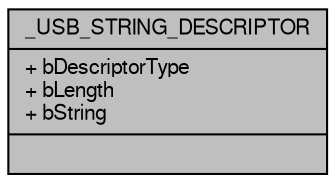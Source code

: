 digraph "_USB_STRING_DESCRIPTOR"
{
  edge [fontname="FreeSans",fontsize="10",labelfontname="FreeSans",labelfontsize="10"];
  node [fontname="FreeSans",fontsize="10",shape=record];
  Node1 [label="{_USB_STRING_DESCRIPTOR\n|+ bDescriptorType\l+ bLength\l+ bString\l|}",height=0.2,width=0.4,color="black", fillcolor="grey75", style="filled", fontcolor="black"];
}
